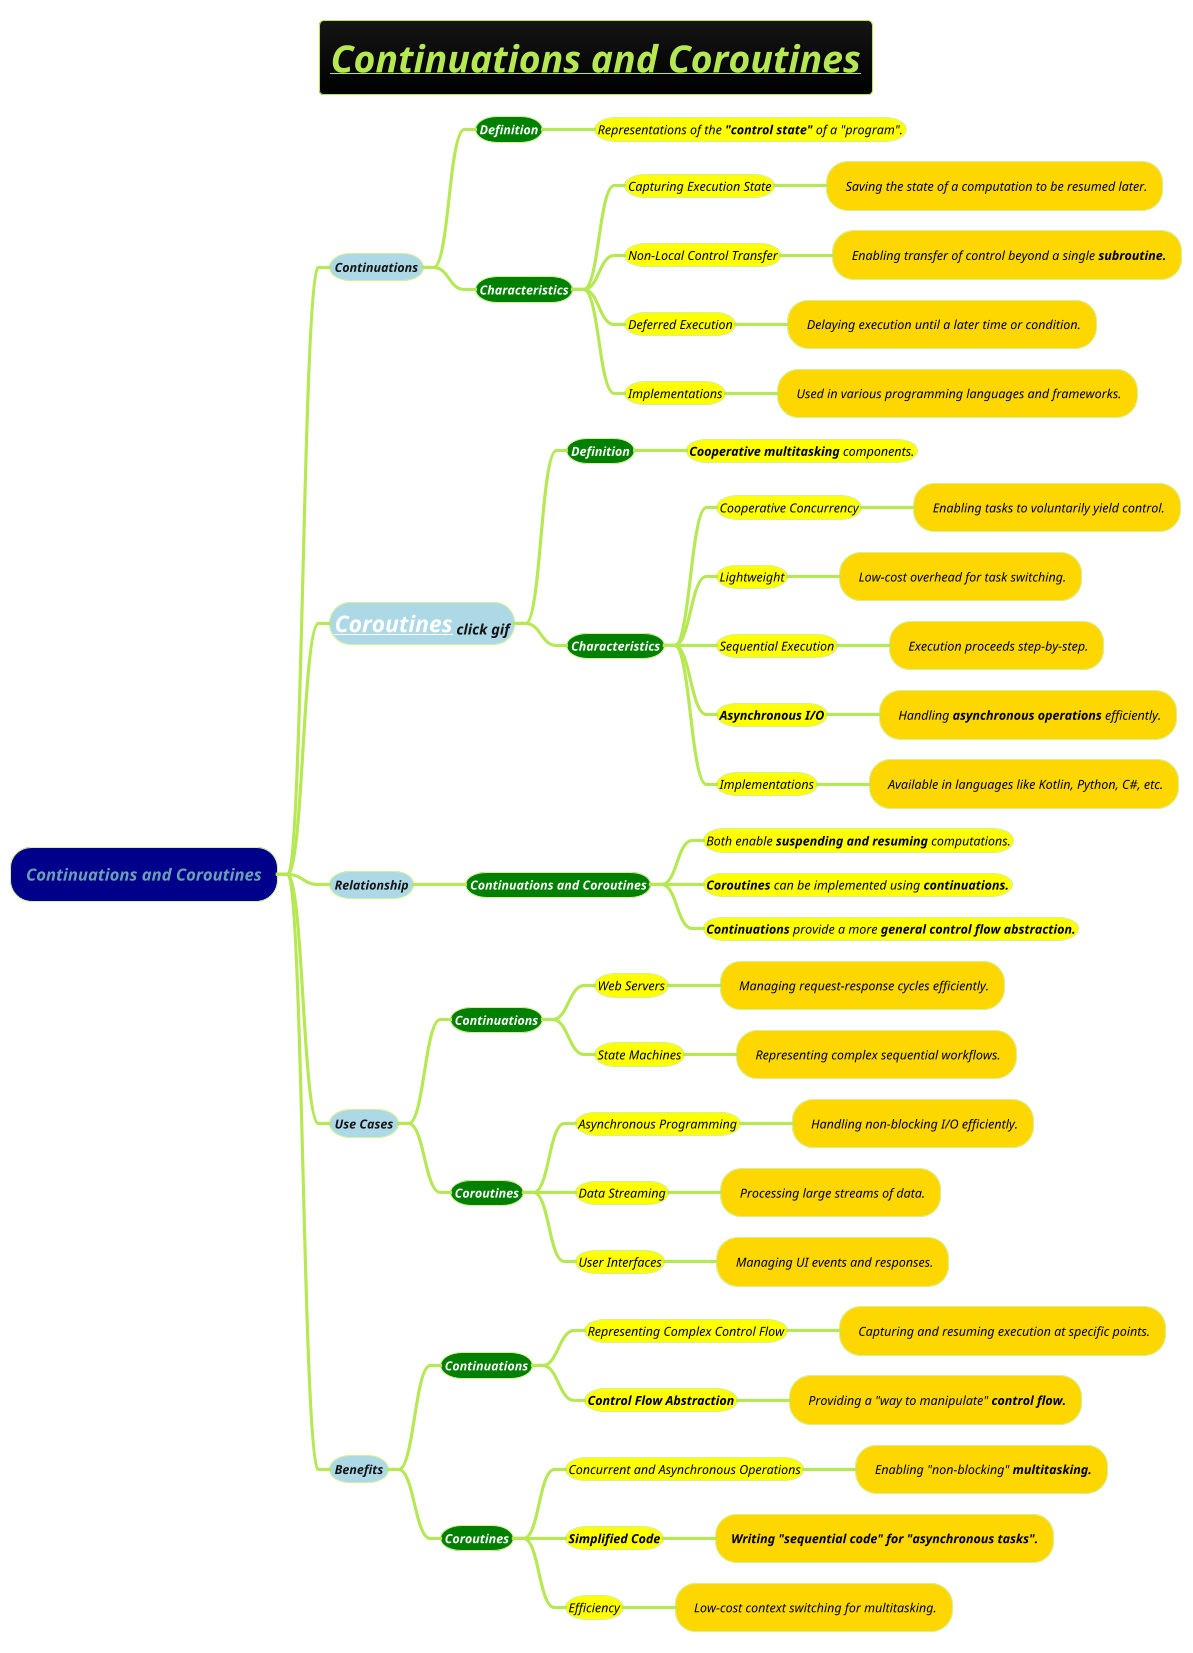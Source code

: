 @startmindmap
title =<i><b><u>Continuations and Coroutines
!theme hacker

*[#darkblue] <i>Continuations and Coroutines
**[#lightblue] <i><color #blac><size:12>Continuations
***[#green] <b><i><color #white><size:12>Definition
****[#yellow] <i><color #black><size:12>Representations of the **"control state"** of a "program".
***[#green] <b><i><color #white><size:12>Characteristics
****[#yellow] <i><color #black><size:12>Capturing Execution State
*****[#gold] <i><color #black><size:12> Saving the state of a computation to be resumed later.
****[#yellow] <i><color #black><size:12>Non-Local Control Transfer
*****[#gold] <i><color #black><size:12> Enabling transfer of control beyond a single <b>subroutine.
****[#yellow] <i><color #black><size:12>Deferred Execution
*****[#gold] <i><color #black><size:12> Delaying execution until a later time or condition.
****[#yellow] <i><color #black><size:12>Implementations
*****[#gold] <i><color #black><size:12> Used in various programming languages and frameworks.
**[#lightblue] <i><color #blac><size:22>[[docs/3-programming-languages/Venkat-Subramaniam/gif/coroutine.adoc Coroutines]]</size> click gif
***[#green] <b><i><color #white><size:12>Definition
****[#yellow] <i><color #black><size:12>**Cooperative multitasking** components.
***[#green] <b><i><color #white><size:12>Characteristics
****[#yellow] <i><color #black><size:12>Cooperative Concurrency
*****[#gold] <i><color #black><size:12> Enabling tasks to voluntarily yield control.
****[#yellow] <i><color #black><size:12>Lightweight
*****[#gold] <i><color #black><size:12> Low-cost overhead for task switching.
****[#yellow] <i><color #black><size:12>Sequential Execution
*****[#gold] <i><color #black><size:12> Execution proceeds step-by-step.
****[#yellow] <i><color #black><size:12><b>Asynchronous I/O
*****[#gold] <i><color #black><size:12> Handling **asynchronous operations** efficiently.
****[#yellow] <i><color #black><size:12>Implementations
*****[#gold] <i><color #black><size:12> Available in languages like Kotlin, Python, C#, etc.
**[#lightblue] <i><color #blac><size:12>Relationship
***[#green] <b><i><color #white><size:12>Continuations and Coroutines
****[#yellow] <i><color #black><size:12>Both enable **suspending and resuming** computations.
****[#yellow] <i><color #black><size:12>**Coroutines** can be implemented using <b>continuations.
****[#yellow] <i><color #black><size:12>**Continuations** provide a more <b>general control flow abstraction.
**[#lightblue] <i><color #blac><size:12>Use Cases
***[#green] <b><i><color #white><size:12>Continuations
****[#yellow] <i><color #black><size:12>Web Servers
*****[#gold] <i><color #black><size:12> Managing request-response cycles efficiently.
****[#yellow] <i><color #black><size:12>State Machines
*****[#gold] <i><color #black><size:12> Representing complex sequential workflows.
***[#green] <b><i><color #white><size:12>Coroutines
****[#yellow] <i><color #black><size:12>Asynchronous Programming
*****[#gold] <i><color #black><size:12> Handling non-blocking I/O efficiently.
****[#yellow] <i><color #black><size:12>Data Streaming
*****[#gold] <i><color #black><size:12> Processing large streams of data.
****[#yellow] <i><color #black><size:12>User Interfaces
*****[#gold] <i><color #black><size:12> Managing UI events and responses.
**[#lightblue] <i><color #blac><size:12>Benefits
***[#green] <b><i><color #white><size:12>Continuations
****[#yellow] <i><color #black><size:12>Representing Complex Control Flow
*****[#gold] <i><color #black><size:12> Capturing and resuming execution at specific points.
****[#yellow] <i><color #black><size:12><b>Control Flow Abstraction
*****[#gold] <i><color #black><size:12> Providing a "way to manipulate" <b>control flow.
***[#green] <b><i><color #white><size:12>Coroutines
****[#yellow] <i><color #black><size:12>Concurrent and Asynchronous Operations
*****[#gold] <i><color #black><size:12> Enabling "non-blocking" <b>multitasking.
****[#yellow] <i><color #black><size:12><b>Simplified Code
*****[#gold] <i><color #black><size:12><b>Writing "sequential code" for "asynchronous tasks".
****[#yellow] <i><color #black><size:12>Efficiency
*****[#gold] <i><color #black><size:12> Low-cost context switching for multitasking.
@endmindmap

